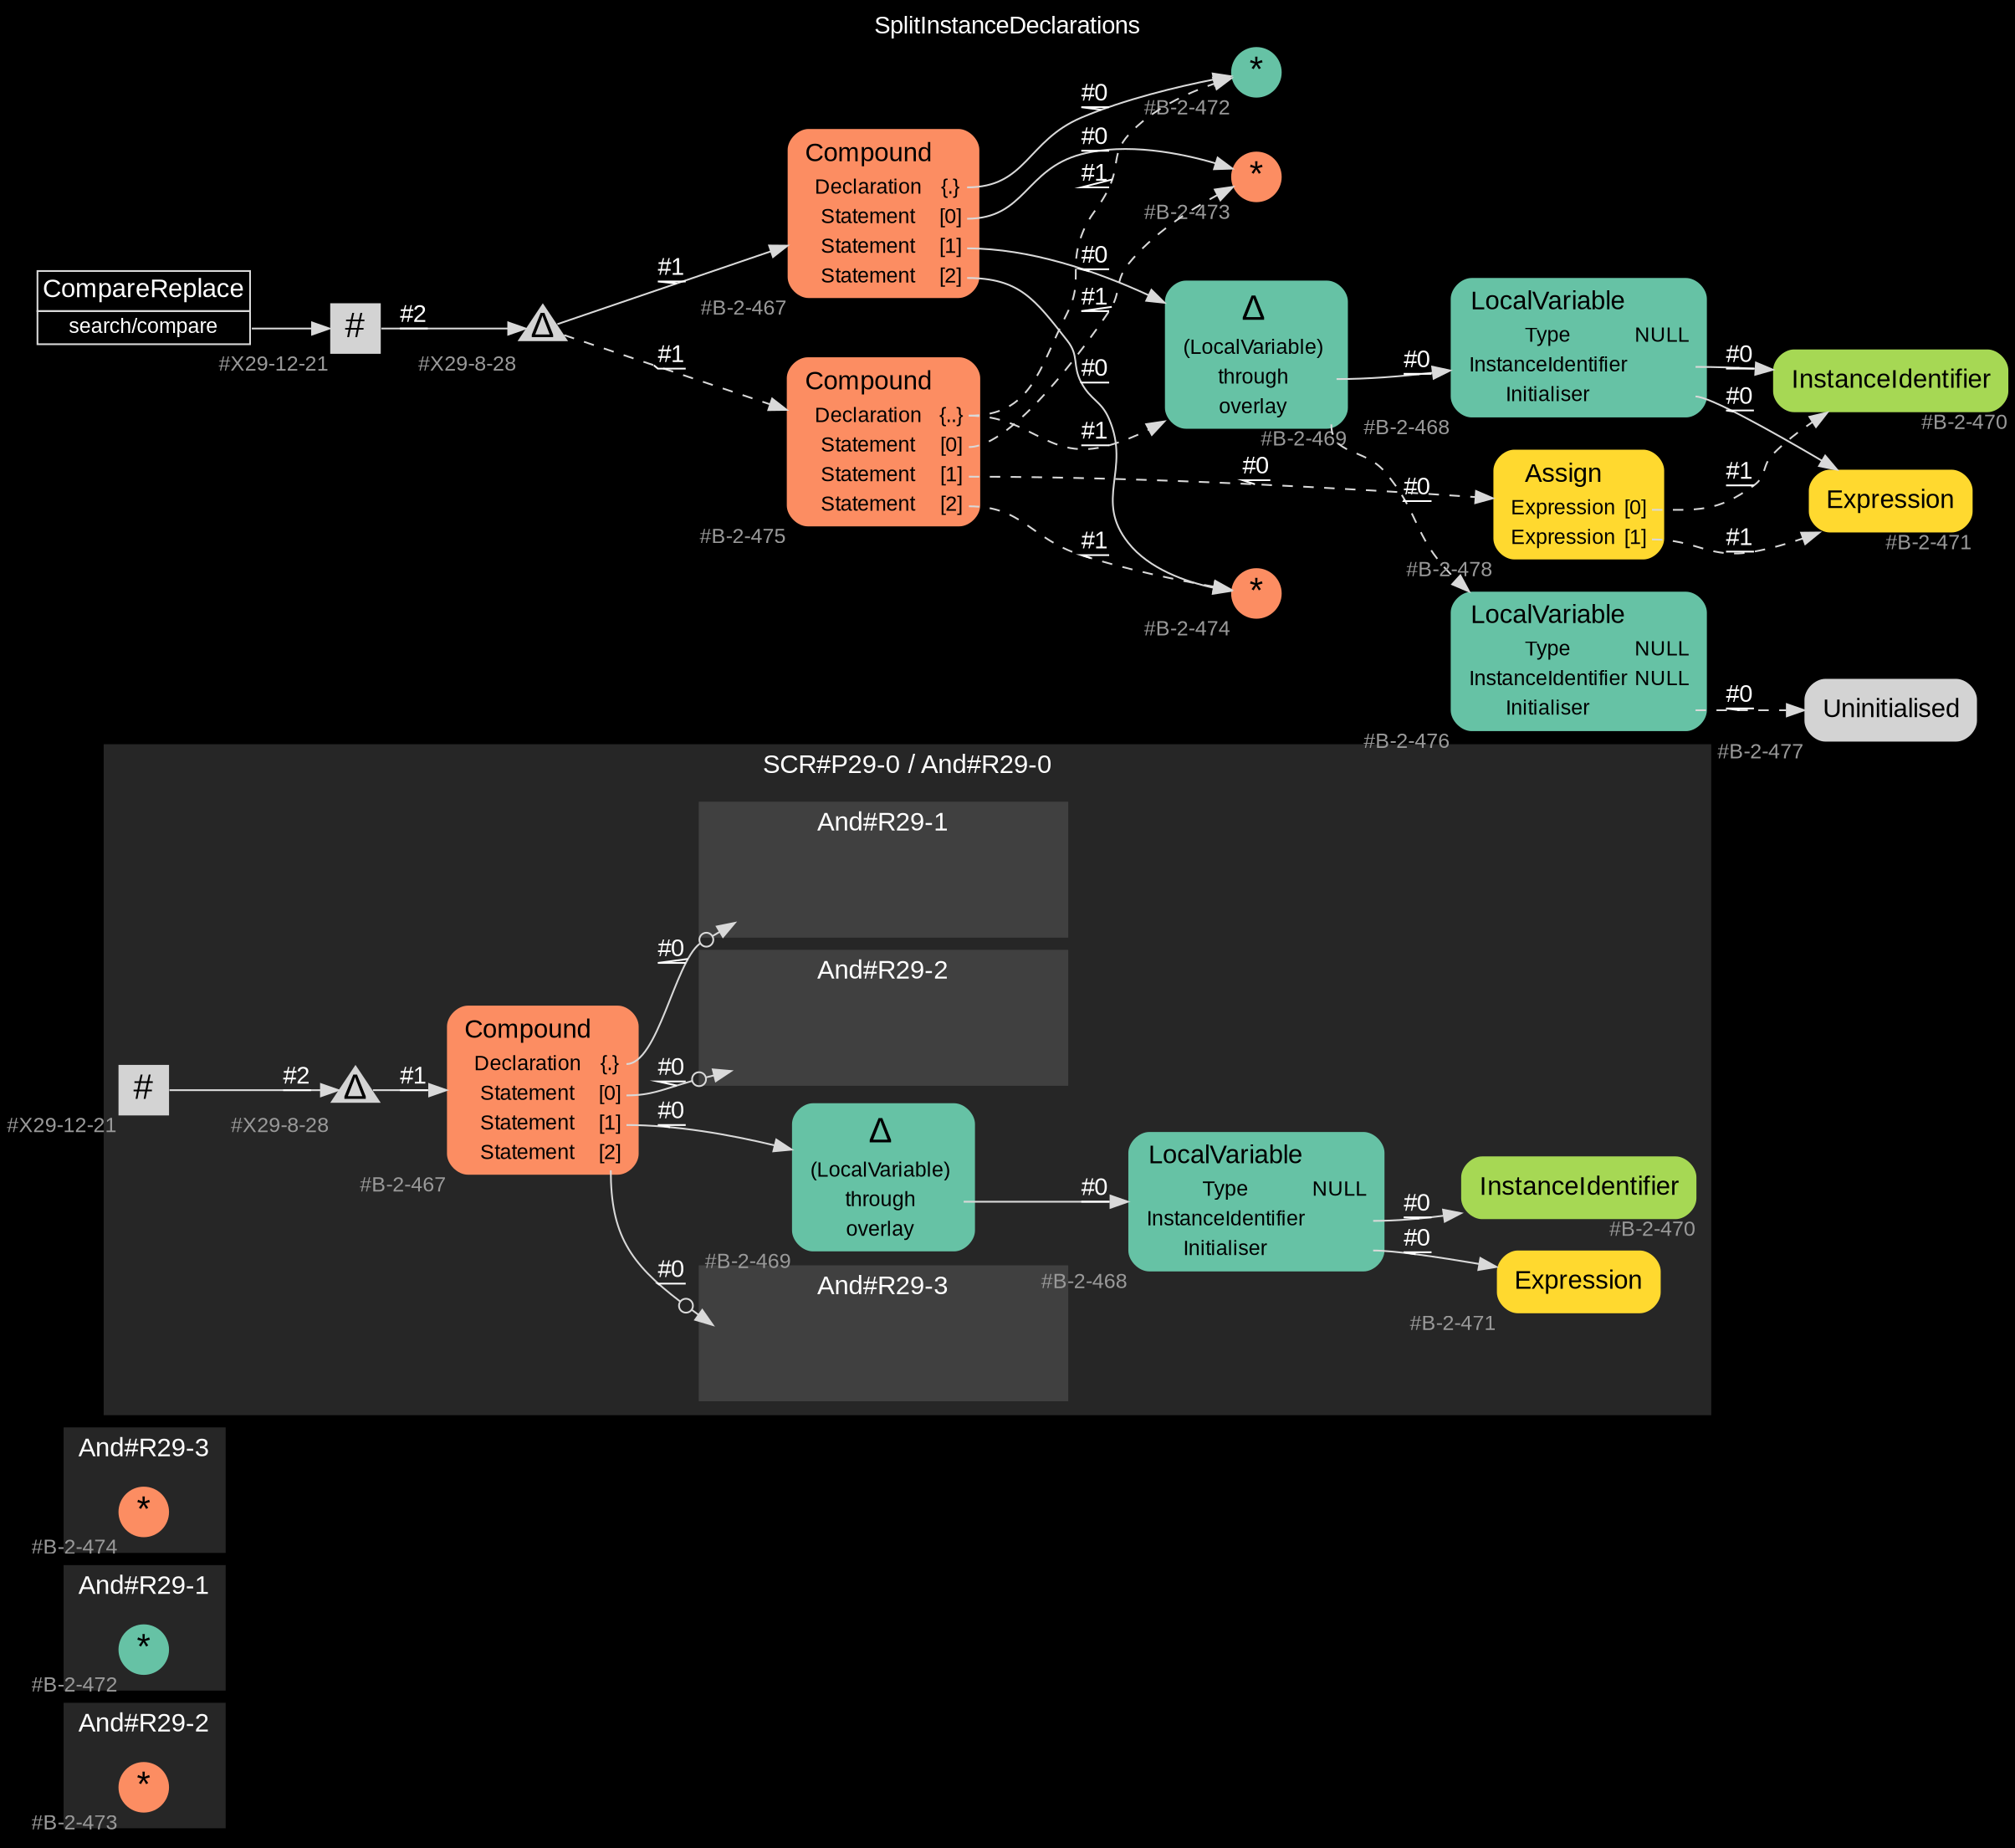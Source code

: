 digraph "SplitInstanceDeclarations" {
label = "SplitInstanceDeclarations"
labelloc = t
graph [
    rankdir = "LR"
    ranksep = 0.3
    bgcolor = black
    color = grey85
    fontcolor = white
    fontname = "Arial"
];
node [
    fontname = "Arial"
];
edge [
    fontname = "Arial"
];

// -------------------- figure And#R29-2 --------------------
// -------- region And#R29-2 ----------
subgraph "clusterAnd#R29-2" {
    label = "And#R29-2"
    style = "filled"
    color = gray15
    fontsize = "15"
    // -------- block And#R29-2/#B-2-473 ----------
    "And#R29-2/#B-2-473" [
        fillcolor = "/set28/2"
        xlabel = "#B-2-473"
        fontsize = "12"
        fontcolor = grey60
        shape = "circle"
        label = <<FONT COLOR="black" POINT-SIZE="20">*</FONT>>
        style = "filled"
        penwidth = 0.0
        fixedsize = true
        width = 0.4
        height = 0.4
    ];
    
}


// -------------------- figure And#R29-1 --------------------
// -------- region And#R29-1 ----------
subgraph "clusterAnd#R29-1" {
    label = "And#R29-1"
    style = "filled"
    color = gray15
    fontsize = "15"
    // -------- block And#R29-1/#B-2-472 ----------
    "And#R29-1/#B-2-472" [
        fillcolor = "/set28/1"
        xlabel = "#B-2-472"
        fontsize = "12"
        fontcolor = grey60
        shape = "circle"
        label = <<FONT COLOR="black" POINT-SIZE="20">*</FONT>>
        style = "filled"
        penwidth = 0.0
        fixedsize = true
        width = 0.4
        height = 0.4
    ];
    
}


// -------------------- figure And#R29-3 --------------------
// -------- region And#R29-3 ----------
subgraph "clusterAnd#R29-3" {
    label = "And#R29-3"
    style = "filled"
    color = gray15
    fontsize = "15"
    // -------- block And#R29-3/#B-2-474 ----------
    "And#R29-3/#B-2-474" [
        fillcolor = "/set28/2"
        xlabel = "#B-2-474"
        fontsize = "12"
        fontcolor = grey60
        shape = "circle"
        label = <<FONT COLOR="black" POINT-SIZE="20">*</FONT>>
        style = "filled"
        penwidth = 0.0
        fixedsize = true
        width = 0.4
        height = 0.4
    ];
    
}


// -------------------- figure And#R29-0 --------------------
// -------- region And#R29-0 ----------
subgraph "clusterAnd#R29-0" {
    label = "SCR#P29-0 / And#R29-0"
    style = "filled"
    color = gray15
    fontsize = "15"
    // -------- block And#R29-0/#X29-12-21 ----------
    "And#R29-0/#X29-12-21" [
        xlabel = "#X29-12-21"
        fontsize = "12"
        fontcolor = grey60
        shape = "square"
        label = <<FONT COLOR="black" POINT-SIZE="20">#</FONT>>
        style = "filled"
        penwidth = 0.0
        fixedsize = true
        width = 0.4
        height = 0.4
    ];
    
    // -------- block And#R29-0/#B-2-469 ----------
    "And#R29-0/#B-2-469" [
        fillcolor = "/set28/1"
        xlabel = "#B-2-469"
        fontsize = "12"
        fontcolor = grey60
        shape = "plaintext"
        label = <<TABLE BORDER="0" CELLBORDER="0" CELLSPACING="0">
         <TR><TD><FONT COLOR="black" POINT-SIZE="20">Δ</FONT></TD></TR>
         <TR><TD><FONT COLOR="black" POINT-SIZE="12">(LocalVariable)</FONT></TD><TD PORT="port0"></TD></TR>
         <TR><TD><FONT COLOR="black" POINT-SIZE="12">through</FONT></TD><TD PORT="port1"></TD></TR>
         <TR><TD><FONT COLOR="black" POINT-SIZE="12">overlay</FONT></TD><TD PORT="port2"></TD></TR>
        </TABLE>>
        style = "rounded,filled"
    ];
    
    // -------- block And#R29-0/#B-2-468 ----------
    "And#R29-0/#B-2-468" [
        fillcolor = "/set28/1"
        xlabel = "#B-2-468"
        fontsize = "12"
        fontcolor = grey60
        shape = "plaintext"
        label = <<TABLE BORDER="0" CELLBORDER="0" CELLSPACING="0">
         <TR><TD><FONT COLOR="black" POINT-SIZE="15">LocalVariable</FONT></TD></TR>
         <TR><TD><FONT COLOR="black" POINT-SIZE="12">Type</FONT></TD><TD PORT="port0"><FONT COLOR="black" POINT-SIZE="12">NULL</FONT></TD></TR>
         <TR><TD><FONT COLOR="black" POINT-SIZE="12">InstanceIdentifier</FONT></TD><TD PORT="port1"></TD></TR>
         <TR><TD><FONT COLOR="black" POINT-SIZE="12">Initialiser</FONT></TD><TD PORT="port2"></TD></TR>
        </TABLE>>
        style = "rounded,filled"
    ];
    
    // -------- block And#R29-0/#B-2-467 ----------
    "And#R29-0/#B-2-467" [
        fillcolor = "/set28/2"
        xlabel = "#B-2-467"
        fontsize = "12"
        fontcolor = grey60
        shape = "plaintext"
        label = <<TABLE BORDER="0" CELLBORDER="0" CELLSPACING="0">
         <TR><TD><FONT COLOR="black" POINT-SIZE="15">Compound</FONT></TD></TR>
         <TR><TD><FONT COLOR="black" POINT-SIZE="12">Declaration</FONT></TD><TD PORT="port0"><FONT COLOR="black" POINT-SIZE="12">{.}</FONT></TD></TR>
         <TR><TD><FONT COLOR="black" POINT-SIZE="12">Statement</FONT></TD><TD PORT="port1"><FONT COLOR="black" POINT-SIZE="12">[0]</FONT></TD></TR>
         <TR><TD><FONT COLOR="black" POINT-SIZE="12">Statement</FONT></TD><TD PORT="port2"><FONT COLOR="black" POINT-SIZE="12">[1]</FONT></TD></TR>
         <TR><TD><FONT COLOR="black" POINT-SIZE="12">Statement</FONT></TD><TD PORT="port3"><FONT COLOR="black" POINT-SIZE="12">[2]</FONT></TD></TR>
        </TABLE>>
        style = "rounded,filled"
    ];
    
    // -------- block And#R29-0/#B-2-470 ----------
    "And#R29-0/#B-2-470" [
        fillcolor = "/set28/5"
        xlabel = "#B-2-470"
        fontsize = "12"
        fontcolor = grey60
        shape = "plaintext"
        label = <<TABLE BORDER="0" CELLBORDER="0" CELLSPACING="0">
         <TR><TD><FONT COLOR="black" POINT-SIZE="15">InstanceIdentifier</FONT></TD></TR>
        </TABLE>>
        style = "rounded,filled"
    ];
    
    // -------- block And#R29-0/#B-2-471 ----------
    "And#R29-0/#B-2-471" [
        fillcolor = "/set28/6"
        xlabel = "#B-2-471"
        fontsize = "12"
        fontcolor = grey60
        shape = "plaintext"
        label = <<TABLE BORDER="0" CELLBORDER="0" CELLSPACING="0">
         <TR><TD><FONT COLOR="black" POINT-SIZE="15">Expression</FONT></TD></TR>
        </TABLE>>
        style = "rounded,filled"
    ];
    
    // -------- block And#R29-0/#X29-8-28 ----------
    "And#R29-0/#X29-8-28" [
        xlabel = "#X29-8-28"
        fontsize = "12"
        fontcolor = grey60
        shape = "triangle"
        label = <<FONT COLOR="black" POINT-SIZE="20">Δ</FONT>>
        style = "filled"
        penwidth = 0.0
        fixedsize = true
        width = 0.4
        height = 0.4
    ];
    
    // -------- region And#R29-0/And#R29-1 ----------
    subgraph "clusterAnd#R29-0/And#R29-1" {
        label = "And#R29-1"
        style = "filled"
        color = gray25
        fontsize = "15"
        // -------- block And#R29-0/And#R29-1/#B-2-472 ----------
        "And#R29-0/And#R29-1/#B-2-472" [
            fillcolor = "/set28/1"
            xlabel = "#B-2-472"
            fontsize = "12"
            fontcolor = grey60
            shape = "none"
            style = "invisible"
        ];
        
    }
    
    // -------- region And#R29-0/And#R29-2 ----------
    subgraph "clusterAnd#R29-0/And#R29-2" {
        label = "And#R29-2"
        style = "filled"
        color = gray25
        fontsize = "15"
        // -------- block And#R29-0/And#R29-2/#B-2-473 ----------
        "And#R29-0/And#R29-2/#B-2-473" [
            fillcolor = "/set28/2"
            xlabel = "#B-2-473"
            fontsize = "12"
            fontcolor = grey60
            shape = "none"
            style = "invisible"
        ];
        
    }
    
    // -------- region And#R29-0/And#R29-3 ----------
    subgraph "clusterAnd#R29-0/And#R29-3" {
        label = "And#R29-3"
        style = "filled"
        color = gray25
        fontsize = "15"
        // -------- block And#R29-0/And#R29-3/#B-2-474 ----------
        "And#R29-0/And#R29-3/#B-2-474" [
            fillcolor = "/set28/2"
            xlabel = "#B-2-474"
            fontsize = "12"
            fontcolor = grey60
            shape = "none"
            style = "invisible"
        ];
        
    }
    
}

"And#R29-0/#X29-12-21" -> "And#R29-0/#X29-8-28" [
    label = "#2"
    decorate = true
    color = grey85
    fontcolor = white
];

"And#R29-0/#B-2-469":port1 -> "And#R29-0/#B-2-468" [
    label = "#0"
    decorate = true
    color = grey85
    fontcolor = white
];

"And#R29-0/#B-2-468":port1 -> "And#R29-0/#B-2-470" [
    label = "#0"
    decorate = true
    color = grey85
    fontcolor = white
];

"And#R29-0/#B-2-468":port2 -> "And#R29-0/#B-2-471" [
    label = "#0"
    decorate = true
    color = grey85
    fontcolor = white
];

"And#R29-0/#B-2-467":port0 -> "And#R29-0/And#R29-1/#B-2-472" [
    arrowhead="normalnoneodot"
    label = "#0"
    decorate = true
    color = grey85
    fontcolor = white
];

"And#R29-0/#B-2-467":port1 -> "And#R29-0/And#R29-2/#B-2-473" [
    arrowhead="normalnoneodot"
    label = "#0"
    decorate = true
    color = grey85
    fontcolor = white
];

"And#R29-0/#B-2-467":port2 -> "And#R29-0/#B-2-469" [
    label = "#0"
    decorate = true
    color = grey85
    fontcolor = white
];

"And#R29-0/#B-2-467":port3 -> "And#R29-0/And#R29-3/#B-2-474" [
    arrowhead="normalnoneodot"
    label = "#0"
    decorate = true
    color = grey85
    fontcolor = white
];

"And#R29-0/#X29-8-28" -> "And#R29-0/#B-2-467" [
    label = "#1"
    decorate = true
    color = grey85
    fontcolor = white
];


// -------------------- transformation figure --------------------
// -------- block CR#X29-10-29 ----------
"CR#X29-10-29" [
    fillcolor = black
    fontsize = "12"
    fontcolor = grey60
    shape = "plaintext"
    label = <<TABLE BORDER="0" CELLBORDER="1" CELLSPACING="0">
     <TR><TD><FONT COLOR="white" POINT-SIZE="15">CompareReplace</FONT></TD></TR>
     <TR><TD PORT="port0"><FONT COLOR="white" POINT-SIZE="12">search/compare</FONT></TD></TR>
    </TABLE>>
    style = "filled"
    color = grey85
];

// -------- block #X29-12-21 ----------
"#X29-12-21" [
    xlabel = "#X29-12-21"
    fontsize = "12"
    fontcolor = grey60
    shape = "square"
    label = <<FONT COLOR="black" POINT-SIZE="20">#</FONT>>
    style = "filled"
    penwidth = 0.0
    fixedsize = true
    width = 0.4
    height = 0.4
];

// -------- block #X29-8-28 ----------
"#X29-8-28" [
    xlabel = "#X29-8-28"
    fontsize = "12"
    fontcolor = grey60
    shape = "triangle"
    label = <<FONT COLOR="black" POINT-SIZE="20">Δ</FONT>>
    style = "filled"
    penwidth = 0.0
    fixedsize = true
    width = 0.4
    height = 0.4
];

// -------- block #B-2-467 ----------
"#B-2-467" [
    fillcolor = "/set28/2"
    xlabel = "#B-2-467"
    fontsize = "12"
    fontcolor = grey60
    shape = "plaintext"
    label = <<TABLE BORDER="0" CELLBORDER="0" CELLSPACING="0">
     <TR><TD><FONT COLOR="black" POINT-SIZE="15">Compound</FONT></TD></TR>
     <TR><TD><FONT COLOR="black" POINT-SIZE="12">Declaration</FONT></TD><TD PORT="port0"><FONT COLOR="black" POINT-SIZE="12">{.}</FONT></TD></TR>
     <TR><TD><FONT COLOR="black" POINT-SIZE="12">Statement</FONT></TD><TD PORT="port1"><FONT COLOR="black" POINT-SIZE="12">[0]</FONT></TD></TR>
     <TR><TD><FONT COLOR="black" POINT-SIZE="12">Statement</FONT></TD><TD PORT="port2"><FONT COLOR="black" POINT-SIZE="12">[1]</FONT></TD></TR>
     <TR><TD><FONT COLOR="black" POINT-SIZE="12">Statement</FONT></TD><TD PORT="port3"><FONT COLOR="black" POINT-SIZE="12">[2]</FONT></TD></TR>
    </TABLE>>
    style = "rounded,filled"
];

// -------- block #B-2-472 ----------
"#B-2-472" [
    fillcolor = "/set28/1"
    xlabel = "#B-2-472"
    fontsize = "12"
    fontcolor = grey60
    shape = "circle"
    label = <<FONT COLOR="black" POINT-SIZE="20">*</FONT>>
    style = "filled"
    penwidth = 0.0
    fixedsize = true
    width = 0.4
    height = 0.4
];

// -------- block #B-2-473 ----------
"#B-2-473" [
    fillcolor = "/set28/2"
    xlabel = "#B-2-473"
    fontsize = "12"
    fontcolor = grey60
    shape = "circle"
    label = <<FONT COLOR="black" POINT-SIZE="20">*</FONT>>
    style = "filled"
    penwidth = 0.0
    fixedsize = true
    width = 0.4
    height = 0.4
];

// -------- block #B-2-469 ----------
"#B-2-469" [
    fillcolor = "/set28/1"
    xlabel = "#B-2-469"
    fontsize = "12"
    fontcolor = grey60
    shape = "plaintext"
    label = <<TABLE BORDER="0" CELLBORDER="0" CELLSPACING="0">
     <TR><TD><FONT COLOR="black" POINT-SIZE="20">Δ</FONT></TD></TR>
     <TR><TD><FONT COLOR="black" POINT-SIZE="12">(LocalVariable)</FONT></TD><TD PORT="port0"></TD></TR>
     <TR><TD><FONT COLOR="black" POINT-SIZE="12">through</FONT></TD><TD PORT="port1"></TD></TR>
     <TR><TD><FONT COLOR="black" POINT-SIZE="12">overlay</FONT></TD><TD PORT="port2"></TD></TR>
    </TABLE>>
    style = "rounded,filled"
];

// -------- block #B-2-468 ----------
"#B-2-468" [
    fillcolor = "/set28/1"
    xlabel = "#B-2-468"
    fontsize = "12"
    fontcolor = grey60
    shape = "plaintext"
    label = <<TABLE BORDER="0" CELLBORDER="0" CELLSPACING="0">
     <TR><TD><FONT COLOR="black" POINT-SIZE="15">LocalVariable</FONT></TD></TR>
     <TR><TD><FONT COLOR="black" POINT-SIZE="12">Type</FONT></TD><TD PORT="port0"><FONT COLOR="black" POINT-SIZE="12">NULL</FONT></TD></TR>
     <TR><TD><FONT COLOR="black" POINT-SIZE="12">InstanceIdentifier</FONT></TD><TD PORT="port1"></TD></TR>
     <TR><TD><FONT COLOR="black" POINT-SIZE="12">Initialiser</FONT></TD><TD PORT="port2"></TD></TR>
    </TABLE>>
    style = "rounded,filled"
];

// -------- block #B-2-470 ----------
"#B-2-470" [
    fillcolor = "/set28/5"
    xlabel = "#B-2-470"
    fontsize = "12"
    fontcolor = grey60
    shape = "plaintext"
    label = <<TABLE BORDER="0" CELLBORDER="0" CELLSPACING="0">
     <TR><TD><FONT COLOR="black" POINT-SIZE="15">InstanceIdentifier</FONT></TD></TR>
    </TABLE>>
    style = "rounded,filled"
];

// -------- block #B-2-471 ----------
"#B-2-471" [
    fillcolor = "/set28/6"
    xlabel = "#B-2-471"
    fontsize = "12"
    fontcolor = grey60
    shape = "plaintext"
    label = <<TABLE BORDER="0" CELLBORDER="0" CELLSPACING="0">
     <TR><TD><FONT COLOR="black" POINT-SIZE="15">Expression</FONT></TD></TR>
    </TABLE>>
    style = "rounded,filled"
];

// -------- block #B-2-476 ----------
"#B-2-476" [
    fillcolor = "/set28/1"
    xlabel = "#B-2-476"
    fontsize = "12"
    fontcolor = grey60
    shape = "plaintext"
    label = <<TABLE BORDER="0" CELLBORDER="0" CELLSPACING="0">
     <TR><TD><FONT COLOR="black" POINT-SIZE="15">LocalVariable</FONT></TD></TR>
     <TR><TD><FONT COLOR="black" POINT-SIZE="12">Type</FONT></TD><TD PORT="port0"><FONT COLOR="black" POINT-SIZE="12">NULL</FONT></TD></TR>
     <TR><TD><FONT COLOR="black" POINT-SIZE="12">InstanceIdentifier</FONT></TD><TD PORT="port1"><FONT COLOR="black" POINT-SIZE="12">NULL</FONT></TD></TR>
     <TR><TD><FONT COLOR="black" POINT-SIZE="12">Initialiser</FONT></TD><TD PORT="port2"></TD></TR>
    </TABLE>>
    style = "rounded,filled"
];

// -------- block #B-2-477 ----------
"#B-2-477" [
    xlabel = "#B-2-477"
    fontsize = "12"
    fontcolor = grey60
    shape = "plaintext"
    label = <<TABLE BORDER="0" CELLBORDER="0" CELLSPACING="0">
     <TR><TD><FONT COLOR="black" POINT-SIZE="15">Uninitialised</FONT></TD></TR>
    </TABLE>>
    style = "rounded,filled"
];

// -------- block #B-2-474 ----------
"#B-2-474" [
    fillcolor = "/set28/2"
    xlabel = "#B-2-474"
    fontsize = "12"
    fontcolor = grey60
    shape = "circle"
    label = <<FONT COLOR="black" POINT-SIZE="20">*</FONT>>
    style = "filled"
    penwidth = 0.0
    fixedsize = true
    width = 0.4
    height = 0.4
];

// -------- block #B-2-475 ----------
"#B-2-475" [
    fillcolor = "/set28/2"
    xlabel = "#B-2-475"
    fontsize = "12"
    fontcolor = grey60
    shape = "plaintext"
    label = <<TABLE BORDER="0" CELLBORDER="0" CELLSPACING="0">
     <TR><TD><FONT COLOR="black" POINT-SIZE="15">Compound</FONT></TD></TR>
     <TR><TD><FONT COLOR="black" POINT-SIZE="12">Declaration</FONT></TD><TD PORT="port0"><FONT COLOR="black" POINT-SIZE="12">{..}</FONT></TD></TR>
     <TR><TD><FONT COLOR="black" POINT-SIZE="12">Statement</FONT></TD><TD PORT="port1"><FONT COLOR="black" POINT-SIZE="12">[0]</FONT></TD></TR>
     <TR><TD><FONT COLOR="black" POINT-SIZE="12">Statement</FONT></TD><TD PORT="port2"><FONT COLOR="black" POINT-SIZE="12">[1]</FONT></TD></TR>
     <TR><TD><FONT COLOR="black" POINT-SIZE="12">Statement</FONT></TD><TD PORT="port3"><FONT COLOR="black" POINT-SIZE="12">[2]</FONT></TD></TR>
    </TABLE>>
    style = "rounded,filled"
];

// -------- block #B-2-478 ----------
"#B-2-478" [
    fillcolor = "/set28/6"
    xlabel = "#B-2-478"
    fontsize = "12"
    fontcolor = grey60
    shape = "plaintext"
    label = <<TABLE BORDER="0" CELLBORDER="0" CELLSPACING="0">
     <TR><TD><FONT COLOR="black" POINT-SIZE="15">Assign</FONT></TD></TR>
     <TR><TD><FONT COLOR="black" POINT-SIZE="12">Expression</FONT></TD><TD PORT="port0"><FONT COLOR="black" POINT-SIZE="12">[0]</FONT></TD></TR>
     <TR><TD><FONT COLOR="black" POINT-SIZE="12">Expression</FONT></TD><TD PORT="port1"><FONT COLOR="black" POINT-SIZE="12">[1]</FONT></TD></TR>
    </TABLE>>
    style = "rounded,filled"
];

"CR#X29-10-29":port0 -> "#X29-12-21" [
    label = ""
    decorate = true
    color = grey85
    fontcolor = white
];

"#X29-12-21" -> "#X29-8-28" [
    label = "#2"
    decorate = true
    color = grey85
    fontcolor = white
];

"#X29-8-28" -> "#B-2-467" [
    label = "#1"
    decorate = true
    color = grey85
    fontcolor = white
];

"#X29-8-28" -> "#B-2-475" [
    style="dashed"
    label = "#1"
    decorate = true
    color = grey85
    fontcolor = white
];

"#B-2-467":port0 -> "#B-2-472" [
    label = "#0"
    decorate = true
    color = grey85
    fontcolor = white
];

"#B-2-467":port1 -> "#B-2-473" [
    label = "#0"
    decorate = true
    color = grey85
    fontcolor = white
];

"#B-2-467":port2 -> "#B-2-469" [
    label = "#0"
    decorate = true
    color = grey85
    fontcolor = white
];

"#B-2-467":port3 -> "#B-2-474" [
    label = "#0"
    decorate = true
    color = grey85
    fontcolor = white
];

"#B-2-469":port1 -> "#B-2-468" [
    label = "#0"
    decorate = true
    color = grey85
    fontcolor = white
];

"#B-2-469":port2 -> "#B-2-476" [
    style="dashed"
    label = "#0"
    decorate = true
    color = grey85
    fontcolor = white
];

"#B-2-468":port1 -> "#B-2-470" [
    label = "#0"
    decorate = true
    color = grey85
    fontcolor = white
];

"#B-2-468":port2 -> "#B-2-471" [
    label = "#0"
    decorate = true
    color = grey85
    fontcolor = white
];

"#B-2-476":port2 -> "#B-2-477" [
    style="dashed"
    label = "#0"
    decorate = true
    color = grey85
    fontcolor = white
];

"#B-2-475":port0 -> "#B-2-469" [
    style="dashed"
    label = "#1"
    decorate = true
    color = grey85
    fontcolor = white
];

"#B-2-475":port0 -> "#B-2-472" [
    style="dashed"
    label = "#1"
    decorate = true
    color = grey85
    fontcolor = white
];

"#B-2-475":port1 -> "#B-2-473" [
    style="dashed"
    label = "#1"
    decorate = true
    color = grey85
    fontcolor = white
];

"#B-2-475":port2 -> "#B-2-478" [
    style="dashed"
    label = "#0"
    decorate = true
    color = grey85
    fontcolor = white
];

"#B-2-475":port3 -> "#B-2-474" [
    style="dashed"
    label = "#1"
    decorate = true
    color = grey85
    fontcolor = white
];

"#B-2-478":port0 -> "#B-2-470" [
    style="dashed"
    label = "#1"
    decorate = true
    color = grey85
    fontcolor = white
];

"#B-2-478":port1 -> "#B-2-471" [
    style="dashed"
    label = "#1"
    decorate = true
    color = grey85
    fontcolor = white
];


}
